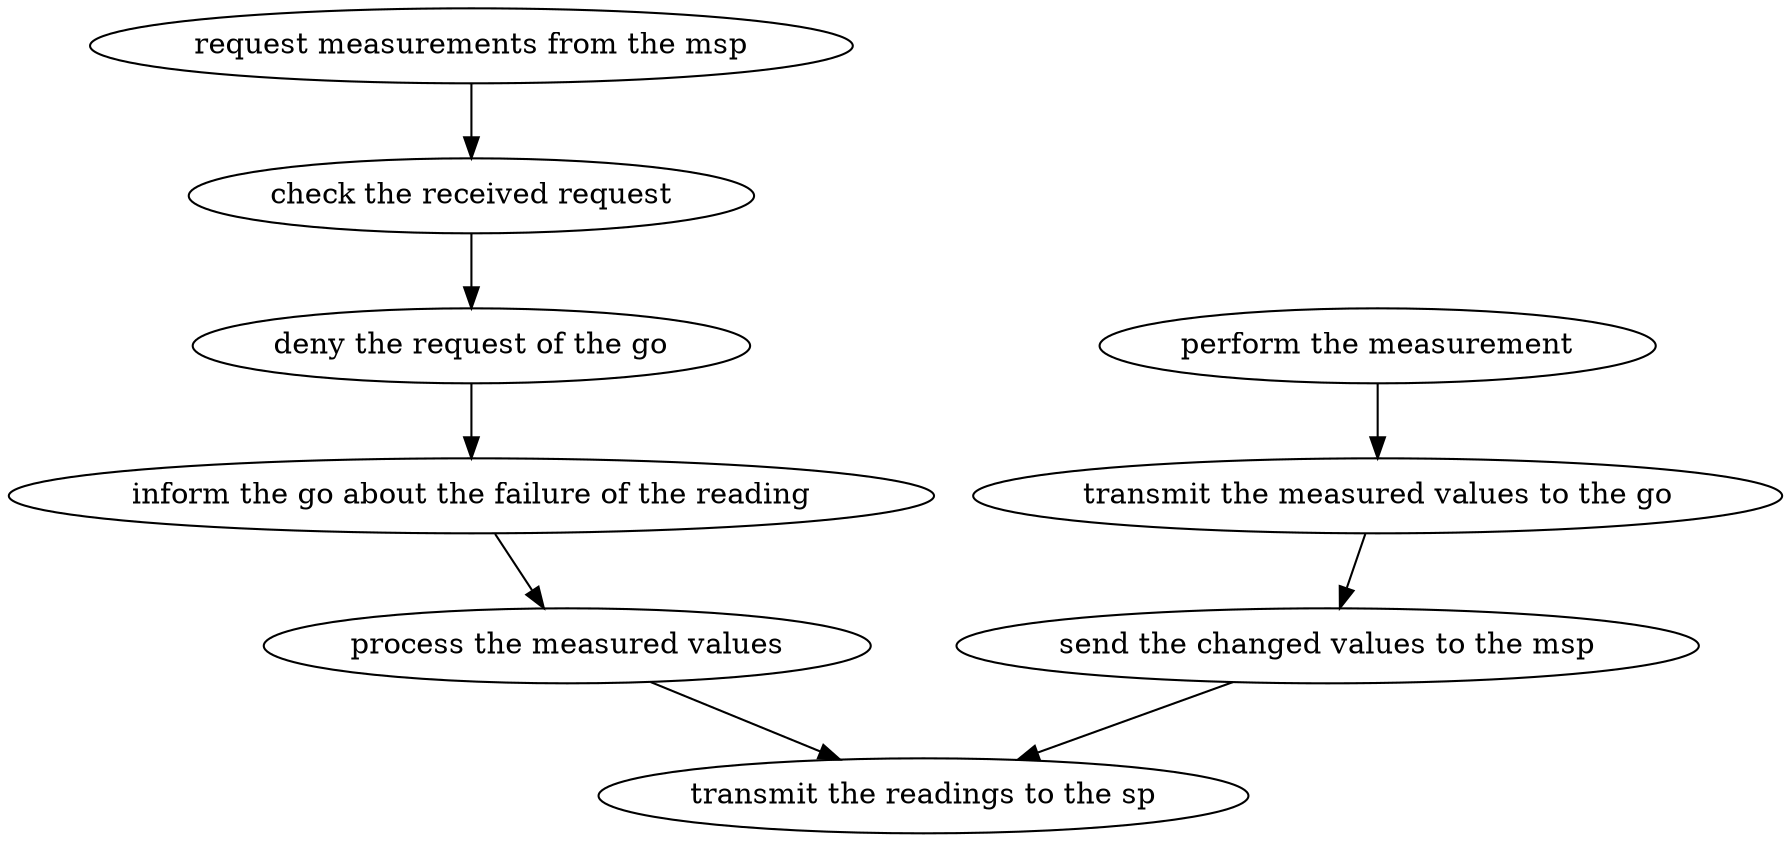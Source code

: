strict digraph "doc-10.11" {
	graph [name="doc-10.11"];
	"request measurements from the msp"	[attrs="{'type': 'Activity', 'label': 'request measurements from the msp'}"];
	"check the received request"	[attrs="{'type': 'Activity', 'label': 'check the received request'}"];
	"request measurements from the msp" -> "check the received request"	[attrs="{'type': 'flow', 'label': 'flow'}"];
	"deny the request of the go"	[attrs="{'type': 'Activity', 'label': 'deny the request of the go'}"];
	"check the received request" -> "deny the request of the go"	[attrs="{'type': 'flow', 'label': 'flow'}"];
	"inform the go about the failure of the reading"	[attrs="{'type': 'Activity', 'label': 'inform the go about the failure of the reading'}"];
	"deny the request of the go" -> "inform the go about the failure of the reading"	[attrs="{'type': 'flow', 'label': 'flow'}"];
	"perform the measurement"	[attrs="{'type': 'Activity', 'label': 'perform the measurement'}"];
	"transmit the measured values to the go"	[attrs="{'type': 'Activity', 'label': 'transmit the measured values to the go'}"];
	"perform the measurement" -> "transmit the measured values to the go"	[attrs="{'type': 'flow', 'label': 'flow'}"];
	"process the measured values"	[attrs="{'type': 'Activity', 'label': 'process the measured values'}"];
	"inform the go about the failure of the reading" -> "process the measured values"	[attrs="{'type': 'flow', 'label': 'flow'}"];
	"send the changed values to the msp"	[attrs="{'type': 'Activity', 'label': 'send the changed values to the msp'}"];
	"transmit the measured values to the go" -> "send the changed values to the msp"	[attrs="{'type': 'flow', 'label': 'flow'}"];
	"transmit the readings to the sp"	[attrs="{'type': 'Activity', 'label': 'transmit the readings to the sp'}"];
	"process the measured values" -> "transmit the readings to the sp"	[attrs="{'type': 'flow', 'label': 'flow'}"];
	"send the changed values to the msp" -> "transmit the readings to the sp"	[attrs="{'type': 'flow', 'label': 'flow'}"];
}
